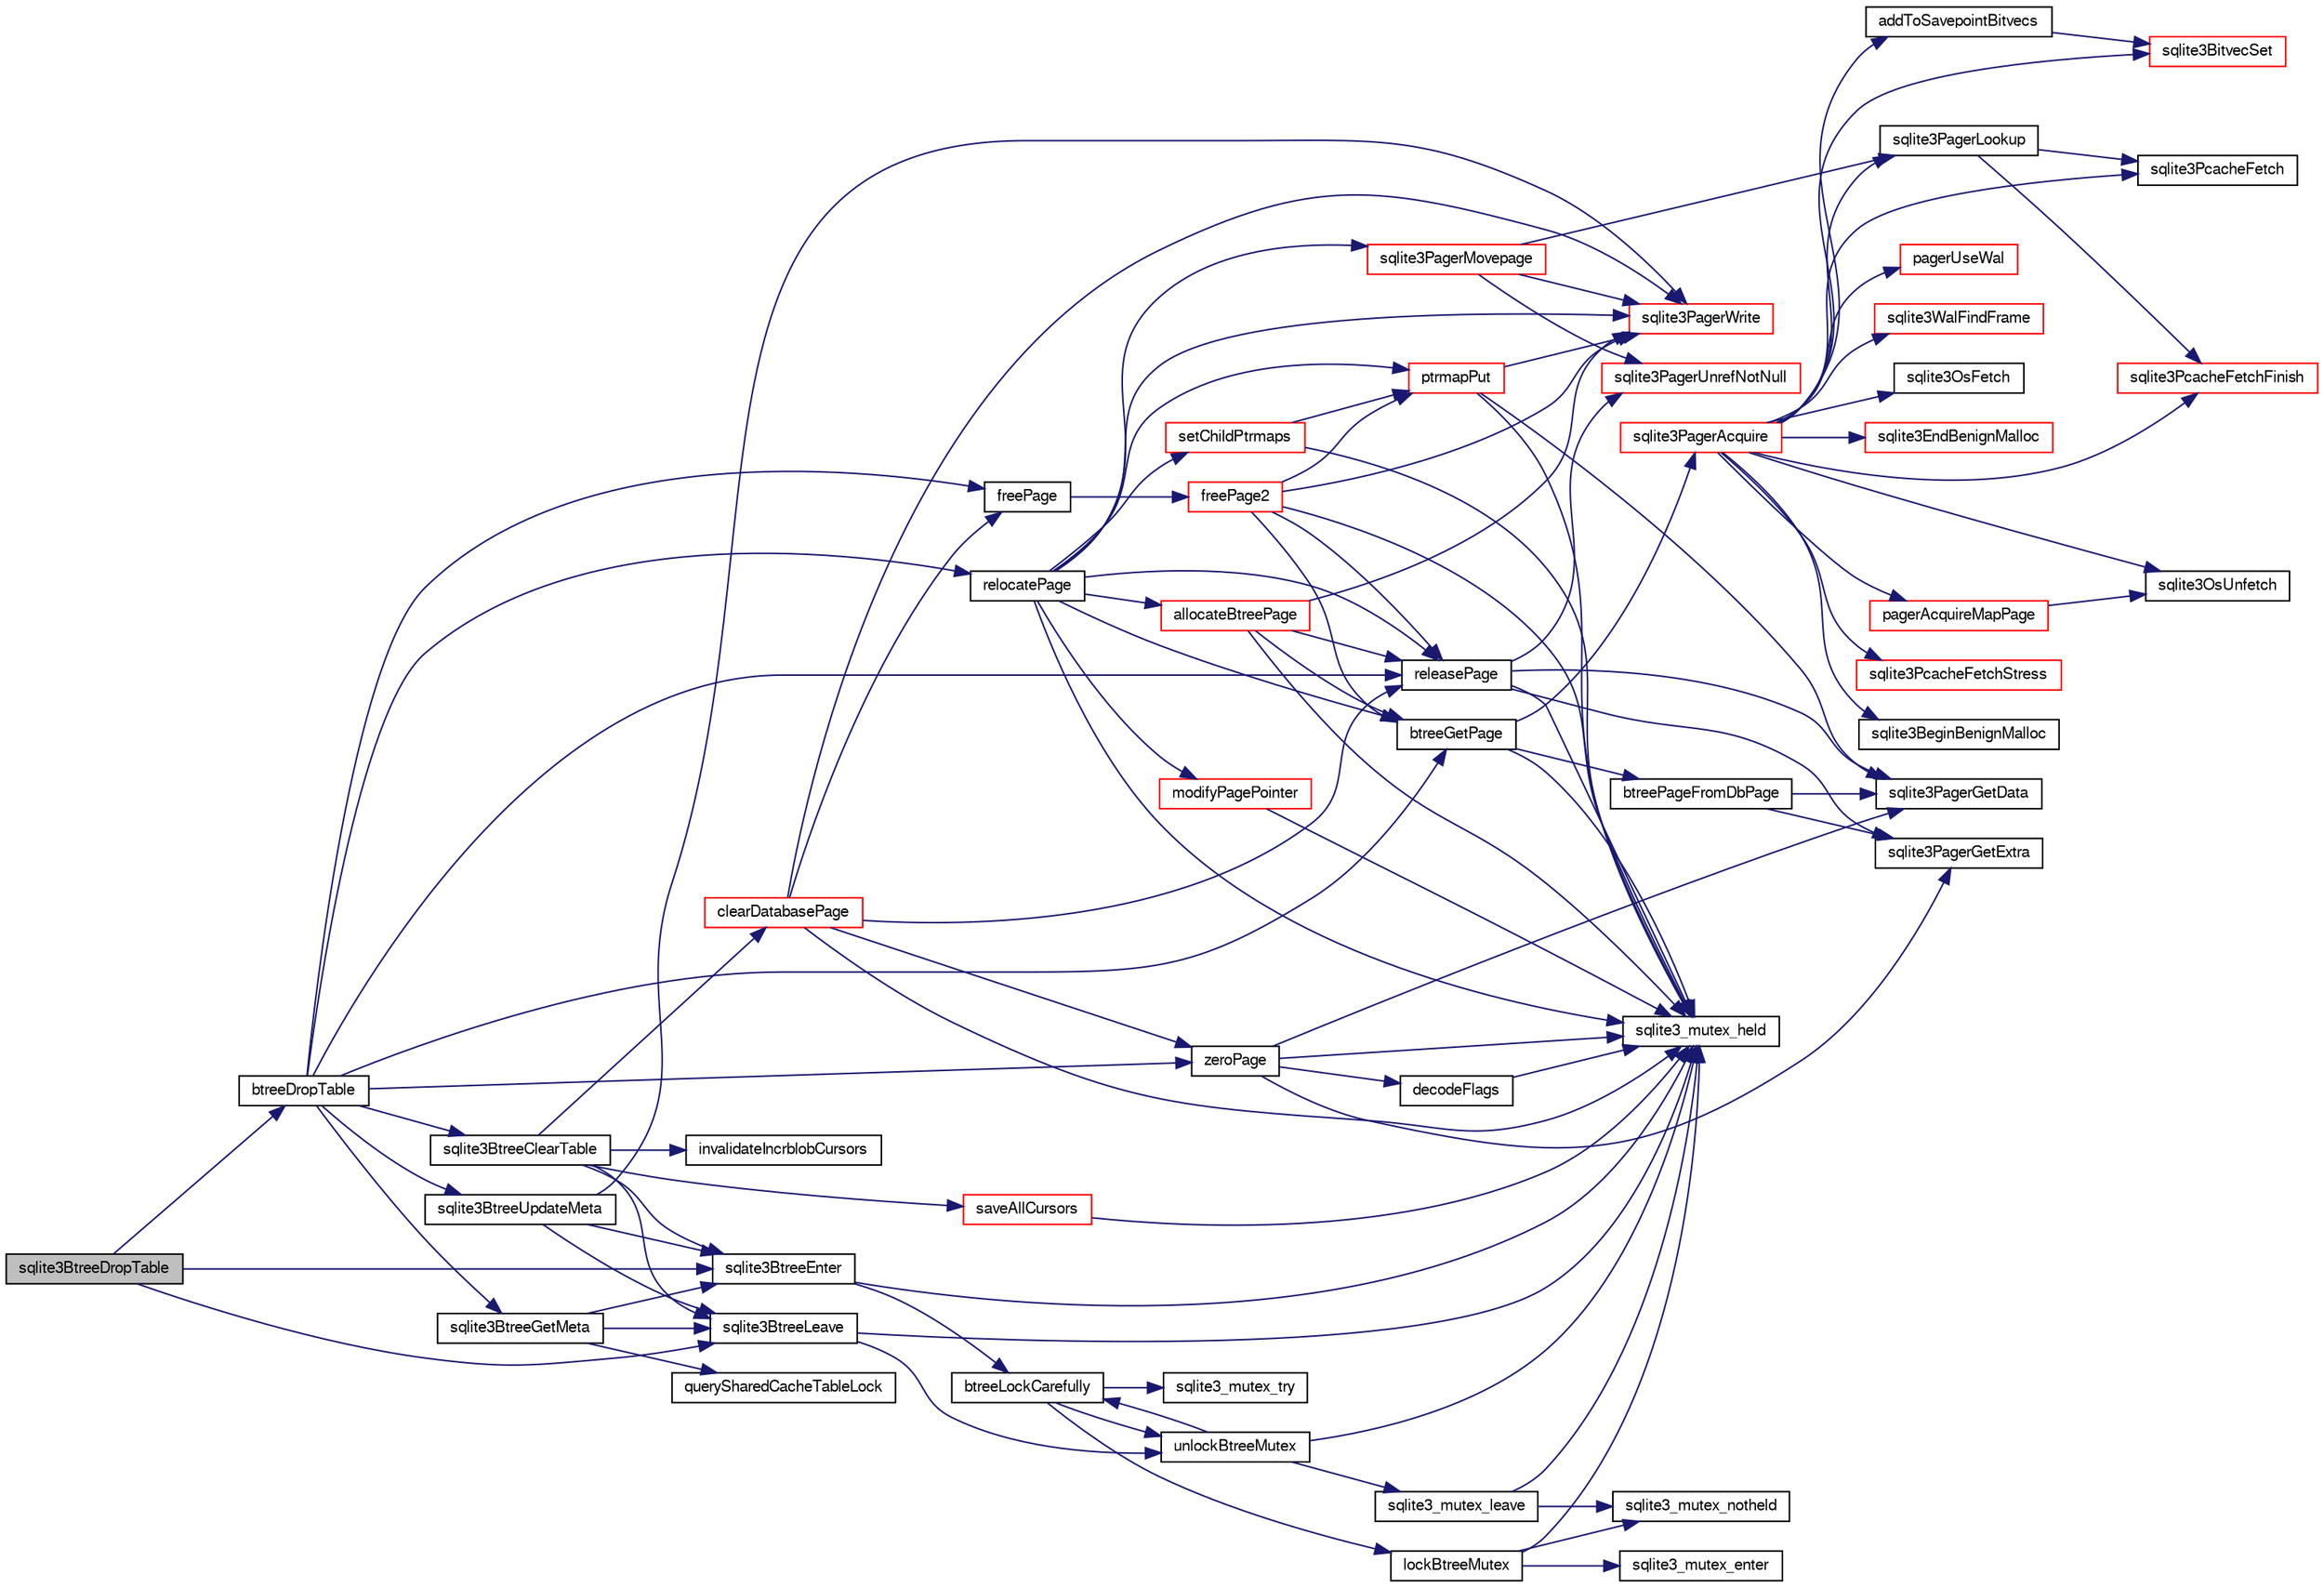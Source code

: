 digraph "sqlite3BtreeDropTable"
{
  edge [fontname="FreeSans",fontsize="10",labelfontname="FreeSans",labelfontsize="10"];
  node [fontname="FreeSans",fontsize="10",shape=record];
  rankdir="LR";
  Node448211 [label="sqlite3BtreeDropTable",height=0.2,width=0.4,color="black", fillcolor="grey75", style="filled", fontcolor="black"];
  Node448211 -> Node448212 [color="midnightblue",fontsize="10",style="solid",fontname="FreeSans"];
  Node448212 [label="sqlite3BtreeEnter",height=0.2,width=0.4,color="black", fillcolor="white", style="filled",URL="$sqlite3_8c.html#afa05d700ca373993fe6b0525b867feff"];
  Node448212 -> Node448213 [color="midnightblue",fontsize="10",style="solid",fontname="FreeSans"];
  Node448213 [label="sqlite3_mutex_held",height=0.2,width=0.4,color="black", fillcolor="white", style="filled",URL="$sqlite3_8c.html#acf77da68932b6bc163c5e68547ecc3e7"];
  Node448212 -> Node448214 [color="midnightblue",fontsize="10",style="solid",fontname="FreeSans"];
  Node448214 [label="btreeLockCarefully",height=0.2,width=0.4,color="black", fillcolor="white", style="filled",URL="$sqlite3_8c.html#a796746b1c1e4d6926960636bd74c79d7"];
  Node448214 -> Node448215 [color="midnightblue",fontsize="10",style="solid",fontname="FreeSans"];
  Node448215 [label="sqlite3_mutex_try",height=0.2,width=0.4,color="black", fillcolor="white", style="filled",URL="$sqlite3_8c.html#a196f84b09bdfda96ae5ae23189be1ec8"];
  Node448214 -> Node448216 [color="midnightblue",fontsize="10",style="solid",fontname="FreeSans"];
  Node448216 [label="unlockBtreeMutex",height=0.2,width=0.4,color="black", fillcolor="white", style="filled",URL="$sqlite3_8c.html#a29bc7d1c753dfa2af9fb296b7dc19a4a"];
  Node448216 -> Node448213 [color="midnightblue",fontsize="10",style="solid",fontname="FreeSans"];
  Node448216 -> Node448217 [color="midnightblue",fontsize="10",style="solid",fontname="FreeSans"];
  Node448217 [label="sqlite3_mutex_leave",height=0.2,width=0.4,color="black", fillcolor="white", style="filled",URL="$sqlite3_8c.html#a5838d235601dbd3c1fa993555c6bcc93"];
  Node448217 -> Node448213 [color="midnightblue",fontsize="10",style="solid",fontname="FreeSans"];
  Node448217 -> Node448218 [color="midnightblue",fontsize="10",style="solid",fontname="FreeSans"];
  Node448218 [label="sqlite3_mutex_notheld",height=0.2,width=0.4,color="black", fillcolor="white", style="filled",URL="$sqlite3_8c.html#a83967c837c1c000d3b5adcfaa688f5dc"];
  Node448216 -> Node448214 [color="midnightblue",fontsize="10",style="solid",fontname="FreeSans"];
  Node448214 -> Node448219 [color="midnightblue",fontsize="10",style="solid",fontname="FreeSans"];
  Node448219 [label="lockBtreeMutex",height=0.2,width=0.4,color="black", fillcolor="white", style="filled",URL="$sqlite3_8c.html#ab1714bc62ac8a451c7b17bc53053ca53"];
  Node448219 -> Node448218 [color="midnightblue",fontsize="10",style="solid",fontname="FreeSans"];
  Node448219 -> Node448213 [color="midnightblue",fontsize="10",style="solid",fontname="FreeSans"];
  Node448219 -> Node448220 [color="midnightblue",fontsize="10",style="solid",fontname="FreeSans"];
  Node448220 [label="sqlite3_mutex_enter",height=0.2,width=0.4,color="black", fillcolor="white", style="filled",URL="$sqlite3_8c.html#a1c12cde690bd89f104de5cbad12a6bf5"];
  Node448211 -> Node448221 [color="midnightblue",fontsize="10",style="solid",fontname="FreeSans"];
  Node448221 [label="btreeDropTable",height=0.2,width=0.4,color="black", fillcolor="white", style="filled",URL="$sqlite3_8c.html#abba4061ea34842db278e91f537d2c2ff"];
  Node448221 -> Node448222 [color="midnightblue",fontsize="10",style="solid",fontname="FreeSans"];
  Node448222 [label="btreeGetPage",height=0.2,width=0.4,color="black", fillcolor="white", style="filled",URL="$sqlite3_8c.html#ac59679e30ceb0190614fbd19a7feb6de"];
  Node448222 -> Node448213 [color="midnightblue",fontsize="10",style="solid",fontname="FreeSans"];
  Node448222 -> Node448223 [color="midnightblue",fontsize="10",style="solid",fontname="FreeSans"];
  Node448223 [label="sqlite3PagerAcquire",height=0.2,width=0.4,color="red", fillcolor="white", style="filled",URL="$sqlite3_8c.html#a22a53daafd2bd778cda390312651f994"];
  Node448223 -> Node448224 [color="midnightblue",fontsize="10",style="solid",fontname="FreeSans"];
  Node448224 [label="pagerUseWal",height=0.2,width=0.4,color="red", fillcolor="white", style="filled",URL="$sqlite3_8c.html#a31def80bfe1de9284d635ba190a5eb68"];
  Node448223 -> Node448504 [color="midnightblue",fontsize="10",style="solid",fontname="FreeSans"];
  Node448504 [label="sqlite3WalFindFrame",height=0.2,width=0.4,color="red", fillcolor="white", style="filled",URL="$sqlite3_8c.html#a70d73def3adcc264f500a63178742708"];
  Node448223 -> Node448509 [color="midnightblue",fontsize="10",style="solid",fontname="FreeSans"];
  Node448509 [label="sqlite3OsFetch",height=0.2,width=0.4,color="black", fillcolor="white", style="filled",URL="$sqlite3_8c.html#ab5b9137b375d5d8a8c216a644056cba7"];
  Node448223 -> Node448514 [color="midnightblue",fontsize="10",style="solid",fontname="FreeSans"];
  Node448514 [label="sqlite3PagerLookup",height=0.2,width=0.4,color="black", fillcolor="white", style="filled",URL="$sqlite3_8c.html#a1252ec03814f64eed236cfb21094cafd"];
  Node448514 -> Node448515 [color="midnightblue",fontsize="10",style="solid",fontname="FreeSans"];
  Node448515 [label="sqlite3PcacheFetch",height=0.2,width=0.4,color="black", fillcolor="white", style="filled",URL="$sqlite3_8c.html#a51a10151c5ec2c1c9e6fd615e95a3450"];
  Node448514 -> Node448516 [color="midnightblue",fontsize="10",style="solid",fontname="FreeSans"];
  Node448516 [label="sqlite3PcacheFetchFinish",height=0.2,width=0.4,color="red", fillcolor="white", style="filled",URL="$sqlite3_8c.html#a21f330cb082d63a111f64257e823a4b1"];
  Node448223 -> Node448518 [color="midnightblue",fontsize="10",style="solid",fontname="FreeSans"];
  Node448518 [label="pagerAcquireMapPage",height=0.2,width=0.4,color="red", fillcolor="white", style="filled",URL="$sqlite3_8c.html#affc12640bbd7572ae41f1943f3b8bb3b"];
  Node448518 -> Node448510 [color="midnightblue",fontsize="10",style="solid",fontname="FreeSans"];
  Node448510 [label="sqlite3OsUnfetch",height=0.2,width=0.4,color="black", fillcolor="white", style="filled",URL="$sqlite3_8c.html#abc0da72cb8b8989cf8708b572fe5fef4"];
  Node448223 -> Node448510 [color="midnightblue",fontsize="10",style="solid",fontname="FreeSans"];
  Node448223 -> Node448515 [color="midnightblue",fontsize="10",style="solid",fontname="FreeSans"];
  Node448223 -> Node448519 [color="midnightblue",fontsize="10",style="solid",fontname="FreeSans"];
  Node448519 [label="sqlite3PcacheFetchStress",height=0.2,width=0.4,color="red", fillcolor="white", style="filled",URL="$sqlite3_8c.html#a83644ab4d77e1649ae5336b659edb351"];
  Node448223 -> Node448516 [color="midnightblue",fontsize="10",style="solid",fontname="FreeSans"];
  Node448223 -> Node448297 [color="midnightblue",fontsize="10",style="solid",fontname="FreeSans"];
  Node448297 [label="sqlite3BeginBenignMalloc",height=0.2,width=0.4,color="black", fillcolor="white", style="filled",URL="$sqlite3_8c.html#a3344c0e2b1b6df701a1cb326602fac14"];
  Node448223 -> Node448521 [color="midnightblue",fontsize="10",style="solid",fontname="FreeSans"];
  Node448521 [label="sqlite3BitvecSet",height=0.2,width=0.4,color="red", fillcolor="white", style="filled",URL="$sqlite3_8c.html#a1f3c6d64d5d889e451d6725b1eb458be"];
  Node448223 -> Node448523 [color="midnightblue",fontsize="10",style="solid",fontname="FreeSans"];
  Node448523 [label="addToSavepointBitvecs",height=0.2,width=0.4,color="black", fillcolor="white", style="filled",URL="$sqlite3_8c.html#aa2e9bb02bb6975d83ec875f0792792f0"];
  Node448523 -> Node448521 [color="midnightblue",fontsize="10",style="solid",fontname="FreeSans"];
  Node448223 -> Node448298 [color="midnightblue",fontsize="10",style="solid",fontname="FreeSans"];
  Node448298 [label="sqlite3EndBenignMalloc",height=0.2,width=0.4,color="red", fillcolor="white", style="filled",URL="$sqlite3_8c.html#a4582127cc64d483dc66c7acf9d8d8fbb"];
  Node448222 -> Node448630 [color="midnightblue",fontsize="10",style="solid",fontname="FreeSans"];
  Node448630 [label="btreePageFromDbPage",height=0.2,width=0.4,color="black", fillcolor="white", style="filled",URL="$sqlite3_8c.html#a148c0bf09d4ef14a49e0e7a2c0506c80"];
  Node448630 -> Node448596 [color="midnightblue",fontsize="10",style="solid",fontname="FreeSans"];
  Node448596 [label="sqlite3PagerGetExtra",height=0.2,width=0.4,color="black", fillcolor="white", style="filled",URL="$sqlite3_8c.html#a48e879a6d20f06f27390973ab8d59bd7"];
  Node448630 -> Node448595 [color="midnightblue",fontsize="10",style="solid",fontname="FreeSans"];
  Node448595 [label="sqlite3PagerGetData",height=0.2,width=0.4,color="black", fillcolor="white", style="filled",URL="$sqlite3_8c.html#a9dd340e56fb4b7fad4df339595b8d8a2"];
  Node448221 -> Node448631 [color="midnightblue",fontsize="10",style="solid",fontname="FreeSans"];
  Node448631 [label="sqlite3BtreeClearTable",height=0.2,width=0.4,color="black", fillcolor="white", style="filled",URL="$sqlite3_8c.html#ac2fcbee7dcc155d776ecf9d5151f3872"];
  Node448631 -> Node448212 [color="midnightblue",fontsize="10",style="solid",fontname="FreeSans"];
  Node448631 -> Node448632 [color="midnightblue",fontsize="10",style="solid",fontname="FreeSans"];
  Node448632 [label="saveAllCursors",height=0.2,width=0.4,color="red", fillcolor="white", style="filled",URL="$sqlite3_8c.html#add0c7a5086792caf465148beaadb913d"];
  Node448632 -> Node448213 [color="midnightblue",fontsize="10",style="solid",fontname="FreeSans"];
  Node448631 -> Node448644 [color="midnightblue",fontsize="10",style="solid",fontname="FreeSans"];
  Node448644 [label="invalidateIncrblobCursors",height=0.2,width=0.4,color="black", fillcolor="white", style="filled",URL="$sqlite3_8c.html#a59c6be894f749d92143a828269b5015d"];
  Node448631 -> Node448645 [color="midnightblue",fontsize="10",style="solid",fontname="FreeSans"];
  Node448645 [label="clearDatabasePage",height=0.2,width=0.4,color="red", fillcolor="white", style="filled",URL="$sqlite3_8c.html#aecc3046a56feeeabd3ca93c0685e35d5"];
  Node448645 -> Node448213 [color="midnightblue",fontsize="10",style="solid",fontname="FreeSans"];
  Node448645 -> Node448662 [color="midnightblue",fontsize="10",style="solid",fontname="FreeSans"];
  Node448662 [label="freePage",height=0.2,width=0.4,color="black", fillcolor="white", style="filled",URL="$sqlite3_8c.html#ad98f5006fdec390948dd2966cf0cf12f"];
  Node448662 -> Node448655 [color="midnightblue",fontsize="10",style="solid",fontname="FreeSans"];
  Node448655 [label="freePage2",height=0.2,width=0.4,color="red", fillcolor="white", style="filled",URL="$sqlite3_8c.html#a625a2c2bdaf95cdb3a7cb945201f7efb"];
  Node448655 -> Node448213 [color="midnightblue",fontsize="10",style="solid",fontname="FreeSans"];
  Node448655 -> Node448576 [color="midnightblue",fontsize="10",style="solid",fontname="FreeSans"];
  Node448576 [label="sqlite3PagerWrite",height=0.2,width=0.4,color="red", fillcolor="white", style="filled",URL="$sqlite3_8c.html#ad4b8aee028ee99575b0748b299e04ed0"];
  Node448655 -> Node448222 [color="midnightblue",fontsize="10",style="solid",fontname="FreeSans"];
  Node448655 -> Node448658 [color="midnightblue",fontsize="10",style="solid",fontname="FreeSans"];
  Node448658 [label="ptrmapPut",height=0.2,width=0.4,color="red", fillcolor="white", style="filled",URL="$sqlite3_8c.html#ac16fbe55892f29324ac5d09957374ed0"];
  Node448658 -> Node448213 [color="midnightblue",fontsize="10",style="solid",fontname="FreeSans"];
  Node448658 -> Node448595 [color="midnightblue",fontsize="10",style="solid",fontname="FreeSans"];
  Node448658 -> Node448576 [color="midnightblue",fontsize="10",style="solid",fontname="FreeSans"];
  Node448655 -> Node448641 [color="midnightblue",fontsize="10",style="solid",fontname="FreeSans"];
  Node448641 [label="releasePage",height=0.2,width=0.4,color="black", fillcolor="white", style="filled",URL="$sqlite3_8c.html#a92c6fb14f9bcf117440c35116c26d6c4"];
  Node448641 -> Node448596 [color="midnightblue",fontsize="10",style="solid",fontname="FreeSans"];
  Node448641 -> Node448595 [color="midnightblue",fontsize="10",style="solid",fontname="FreeSans"];
  Node448641 -> Node448213 [color="midnightblue",fontsize="10",style="solid",fontname="FreeSans"];
  Node448641 -> Node448543 [color="midnightblue",fontsize="10",style="solid",fontname="FreeSans"];
  Node448543 [label="sqlite3PagerUnrefNotNull",height=0.2,width=0.4,color="red", fillcolor="white", style="filled",URL="$sqlite3_8c.html#a4b314f96f09f5c68c94672e420e31ab9"];
  Node448645 -> Node448576 [color="midnightblue",fontsize="10",style="solid",fontname="FreeSans"];
  Node448645 -> Node448663 [color="midnightblue",fontsize="10",style="solid",fontname="FreeSans"];
  Node448663 [label="zeroPage",height=0.2,width=0.4,color="black", fillcolor="white", style="filled",URL="$sqlite3_8c.html#a1c974ee71f86cb74370ca21e5e6cdb14"];
  Node448663 -> Node448596 [color="midnightblue",fontsize="10",style="solid",fontname="FreeSans"];
  Node448663 -> Node448595 [color="midnightblue",fontsize="10",style="solid",fontname="FreeSans"];
  Node448663 -> Node448213 [color="midnightblue",fontsize="10",style="solid",fontname="FreeSans"];
  Node448663 -> Node448648 [color="midnightblue",fontsize="10",style="solid",fontname="FreeSans"];
  Node448648 [label="decodeFlags",height=0.2,width=0.4,color="black", fillcolor="white", style="filled",URL="$sqlite3_8c.html#acb168e46383706f31cefd555da235eae"];
  Node448648 -> Node448213 [color="midnightblue",fontsize="10",style="solid",fontname="FreeSans"];
  Node448645 -> Node448641 [color="midnightblue",fontsize="10",style="solid",fontname="FreeSans"];
  Node448631 -> Node448563 [color="midnightblue",fontsize="10",style="solid",fontname="FreeSans"];
  Node448563 [label="sqlite3BtreeLeave",height=0.2,width=0.4,color="black", fillcolor="white", style="filled",URL="$sqlite3_8c.html#a460e4f89d1aeef4b4d334cfe8165da89"];
  Node448563 -> Node448216 [color="midnightblue",fontsize="10",style="solid",fontname="FreeSans"];
  Node448563 -> Node448213 [color="midnightblue",fontsize="10",style="solid",fontname="FreeSans"];
  Node448221 -> Node448641 [color="midnightblue",fontsize="10",style="solid",fontname="FreeSans"];
  Node448221 -> Node448662 [color="midnightblue",fontsize="10",style="solid",fontname="FreeSans"];
  Node448221 -> Node448664 [color="midnightblue",fontsize="10",style="solid",fontname="FreeSans"];
  Node448664 [label="sqlite3BtreeGetMeta",height=0.2,width=0.4,color="black", fillcolor="white", style="filled",URL="$sqlite3_8c.html#aa1124ad3e3ee4dada2aa96eebd4e9c9a"];
  Node448664 -> Node448212 [color="midnightblue",fontsize="10",style="solid",fontname="FreeSans"];
  Node448664 -> Node448665 [color="midnightblue",fontsize="10",style="solid",fontname="FreeSans"];
  Node448665 [label="querySharedCacheTableLock",height=0.2,width=0.4,color="black", fillcolor="white", style="filled",URL="$sqlite3_8c.html#a248343a0d79235a90b955d801713d243"];
  Node448664 -> Node448563 [color="midnightblue",fontsize="10",style="solid",fontname="FreeSans"];
  Node448221 -> Node448666 [color="midnightblue",fontsize="10",style="solid",fontname="FreeSans"];
  Node448666 [label="relocatePage",height=0.2,width=0.4,color="black", fillcolor="white", style="filled",URL="$sqlite3_8c.html#af8fb5934ff87b02845c89350c57fd2bc"];
  Node448666 -> Node448213 [color="midnightblue",fontsize="10",style="solid",fontname="FreeSans"];
  Node448666 -> Node448667 [color="midnightblue",fontsize="10",style="solid",fontname="FreeSans"];
  Node448667 [label="sqlite3PagerMovepage",height=0.2,width=0.4,color="red", fillcolor="white", style="filled",URL="$sqlite3_8c.html#a8cdedc7a185709301f12c4d7b305aa1e"];
  Node448667 -> Node448576 [color="midnightblue",fontsize="10",style="solid",fontname="FreeSans"];
  Node448667 -> Node448514 [color="midnightblue",fontsize="10",style="solid",fontname="FreeSans"];
  Node448667 -> Node448543 [color="midnightblue",fontsize="10",style="solid",fontname="FreeSans"];
  Node448666 -> Node448670 [color="midnightblue",fontsize="10",style="solid",fontname="FreeSans"];
  Node448670 [label="setChildPtrmaps",height=0.2,width=0.4,color="red", fillcolor="white", style="filled",URL="$sqlite3_8c.html#adf2ff6d11495ca47f88ace93f5be9d91"];
  Node448670 -> Node448213 [color="midnightblue",fontsize="10",style="solid",fontname="FreeSans"];
  Node448670 -> Node448658 [color="midnightblue",fontsize="10",style="solid",fontname="FreeSans"];
  Node448666 -> Node448658 [color="midnightblue",fontsize="10",style="solid",fontname="FreeSans"];
  Node448666 -> Node448222 [color="midnightblue",fontsize="10",style="solid",fontname="FreeSans"];
  Node448666 -> Node448576 [color="midnightblue",fontsize="10",style="solid",fontname="FreeSans"];
  Node448666 -> Node448641 [color="midnightblue",fontsize="10",style="solid",fontname="FreeSans"];
  Node448666 -> Node448672 [color="midnightblue",fontsize="10",style="solid",fontname="FreeSans"];
  Node448672 [label="modifyPagePointer",height=0.2,width=0.4,color="red", fillcolor="white", style="filled",URL="$sqlite3_8c.html#acc82754cf975b3a8033b396d86f1045a"];
  Node448672 -> Node448213 [color="midnightblue",fontsize="10",style="solid",fontname="FreeSans"];
  Node448666 -> Node448673 [color="midnightblue",fontsize="10",style="solid",fontname="FreeSans"];
  Node448673 [label="allocateBtreePage",height=0.2,width=0.4,color="red", fillcolor="white", style="filled",URL="$sqlite3_8c.html#ae84ce1103eabfe9455a6a59e6cec4a33"];
  Node448673 -> Node448213 [color="midnightblue",fontsize="10",style="solid",fontname="FreeSans"];
  Node448673 -> Node448576 [color="midnightblue",fontsize="10",style="solid",fontname="FreeSans"];
  Node448673 -> Node448222 [color="midnightblue",fontsize="10",style="solid",fontname="FreeSans"];
  Node448673 -> Node448641 [color="midnightblue",fontsize="10",style="solid",fontname="FreeSans"];
  Node448221 -> Node448683 [color="midnightblue",fontsize="10",style="solid",fontname="FreeSans"];
  Node448683 [label="sqlite3BtreeUpdateMeta",height=0.2,width=0.4,color="black", fillcolor="white", style="filled",URL="$sqlite3_8c.html#a550ba529de456d619365377b5528641c"];
  Node448683 -> Node448212 [color="midnightblue",fontsize="10",style="solid",fontname="FreeSans"];
  Node448683 -> Node448576 [color="midnightblue",fontsize="10",style="solid",fontname="FreeSans"];
  Node448683 -> Node448563 [color="midnightblue",fontsize="10",style="solid",fontname="FreeSans"];
  Node448221 -> Node448663 [color="midnightblue",fontsize="10",style="solid",fontname="FreeSans"];
  Node448211 -> Node448563 [color="midnightblue",fontsize="10",style="solid",fontname="FreeSans"];
}
